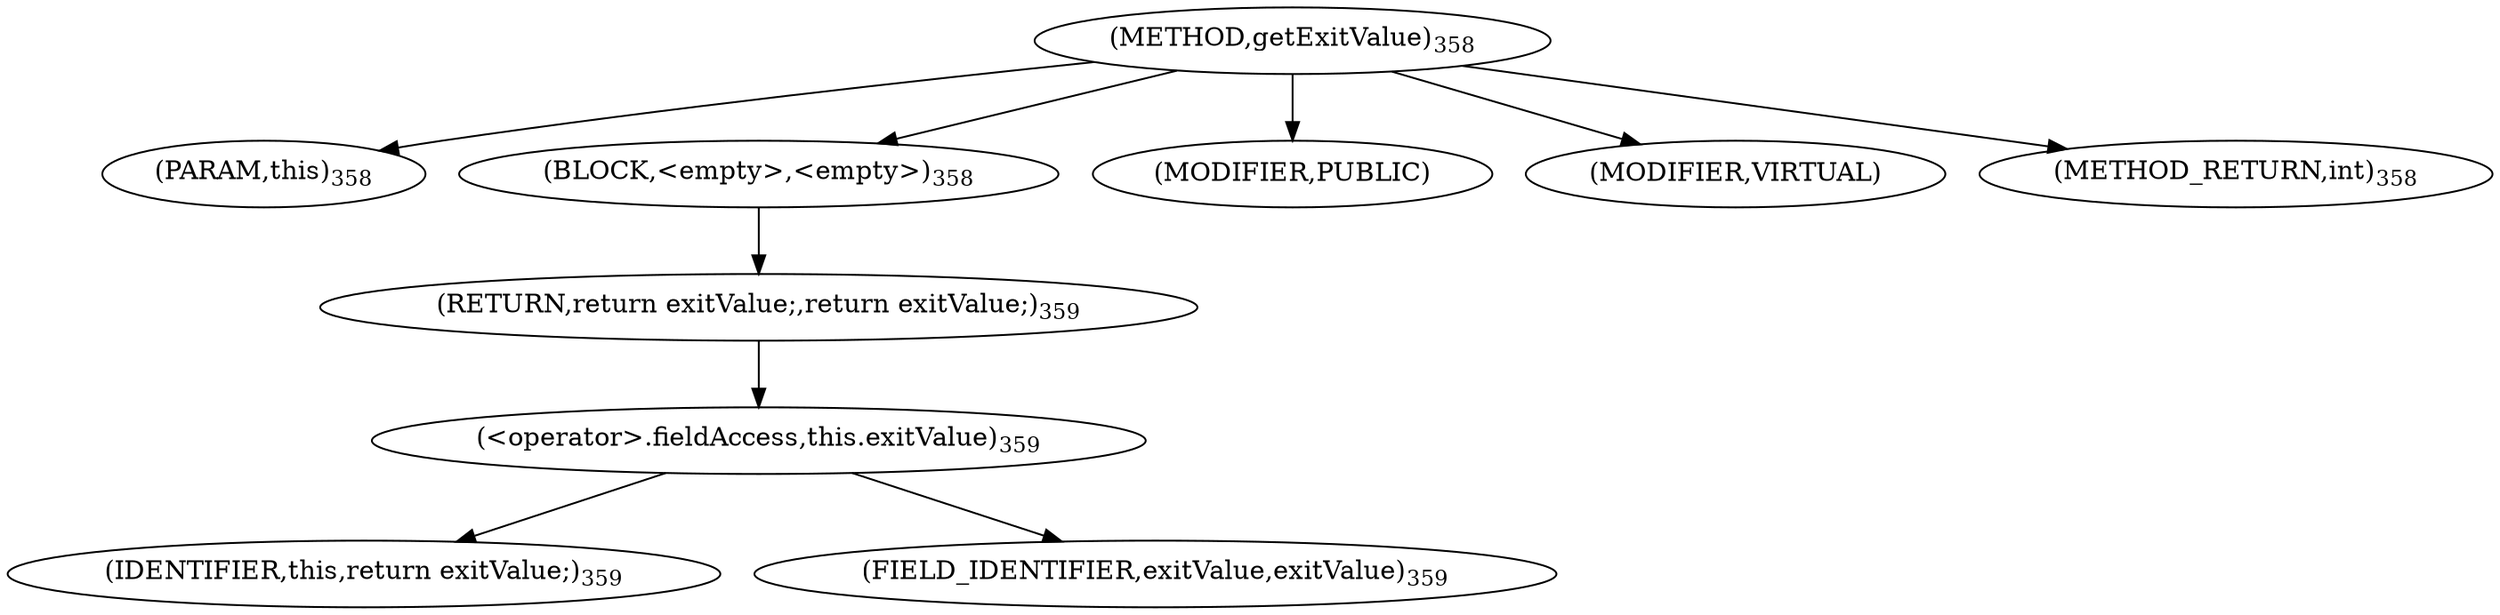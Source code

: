 digraph "getExitValue" {  
"832" [label = <(METHOD,getExitValue)<SUB>358</SUB>> ]
"833" [label = <(PARAM,this)<SUB>358</SUB>> ]
"834" [label = <(BLOCK,&lt;empty&gt;,&lt;empty&gt;)<SUB>358</SUB>> ]
"835" [label = <(RETURN,return exitValue;,return exitValue;)<SUB>359</SUB>> ]
"836" [label = <(&lt;operator&gt;.fieldAccess,this.exitValue)<SUB>359</SUB>> ]
"837" [label = <(IDENTIFIER,this,return exitValue;)<SUB>359</SUB>> ]
"838" [label = <(FIELD_IDENTIFIER,exitValue,exitValue)<SUB>359</SUB>> ]
"839" [label = <(MODIFIER,PUBLIC)> ]
"840" [label = <(MODIFIER,VIRTUAL)> ]
"841" [label = <(METHOD_RETURN,int)<SUB>358</SUB>> ]
  "832" -> "833" 
  "832" -> "834" 
  "832" -> "839" 
  "832" -> "840" 
  "832" -> "841" 
  "834" -> "835" 
  "835" -> "836" 
  "836" -> "837" 
  "836" -> "838" 
}
